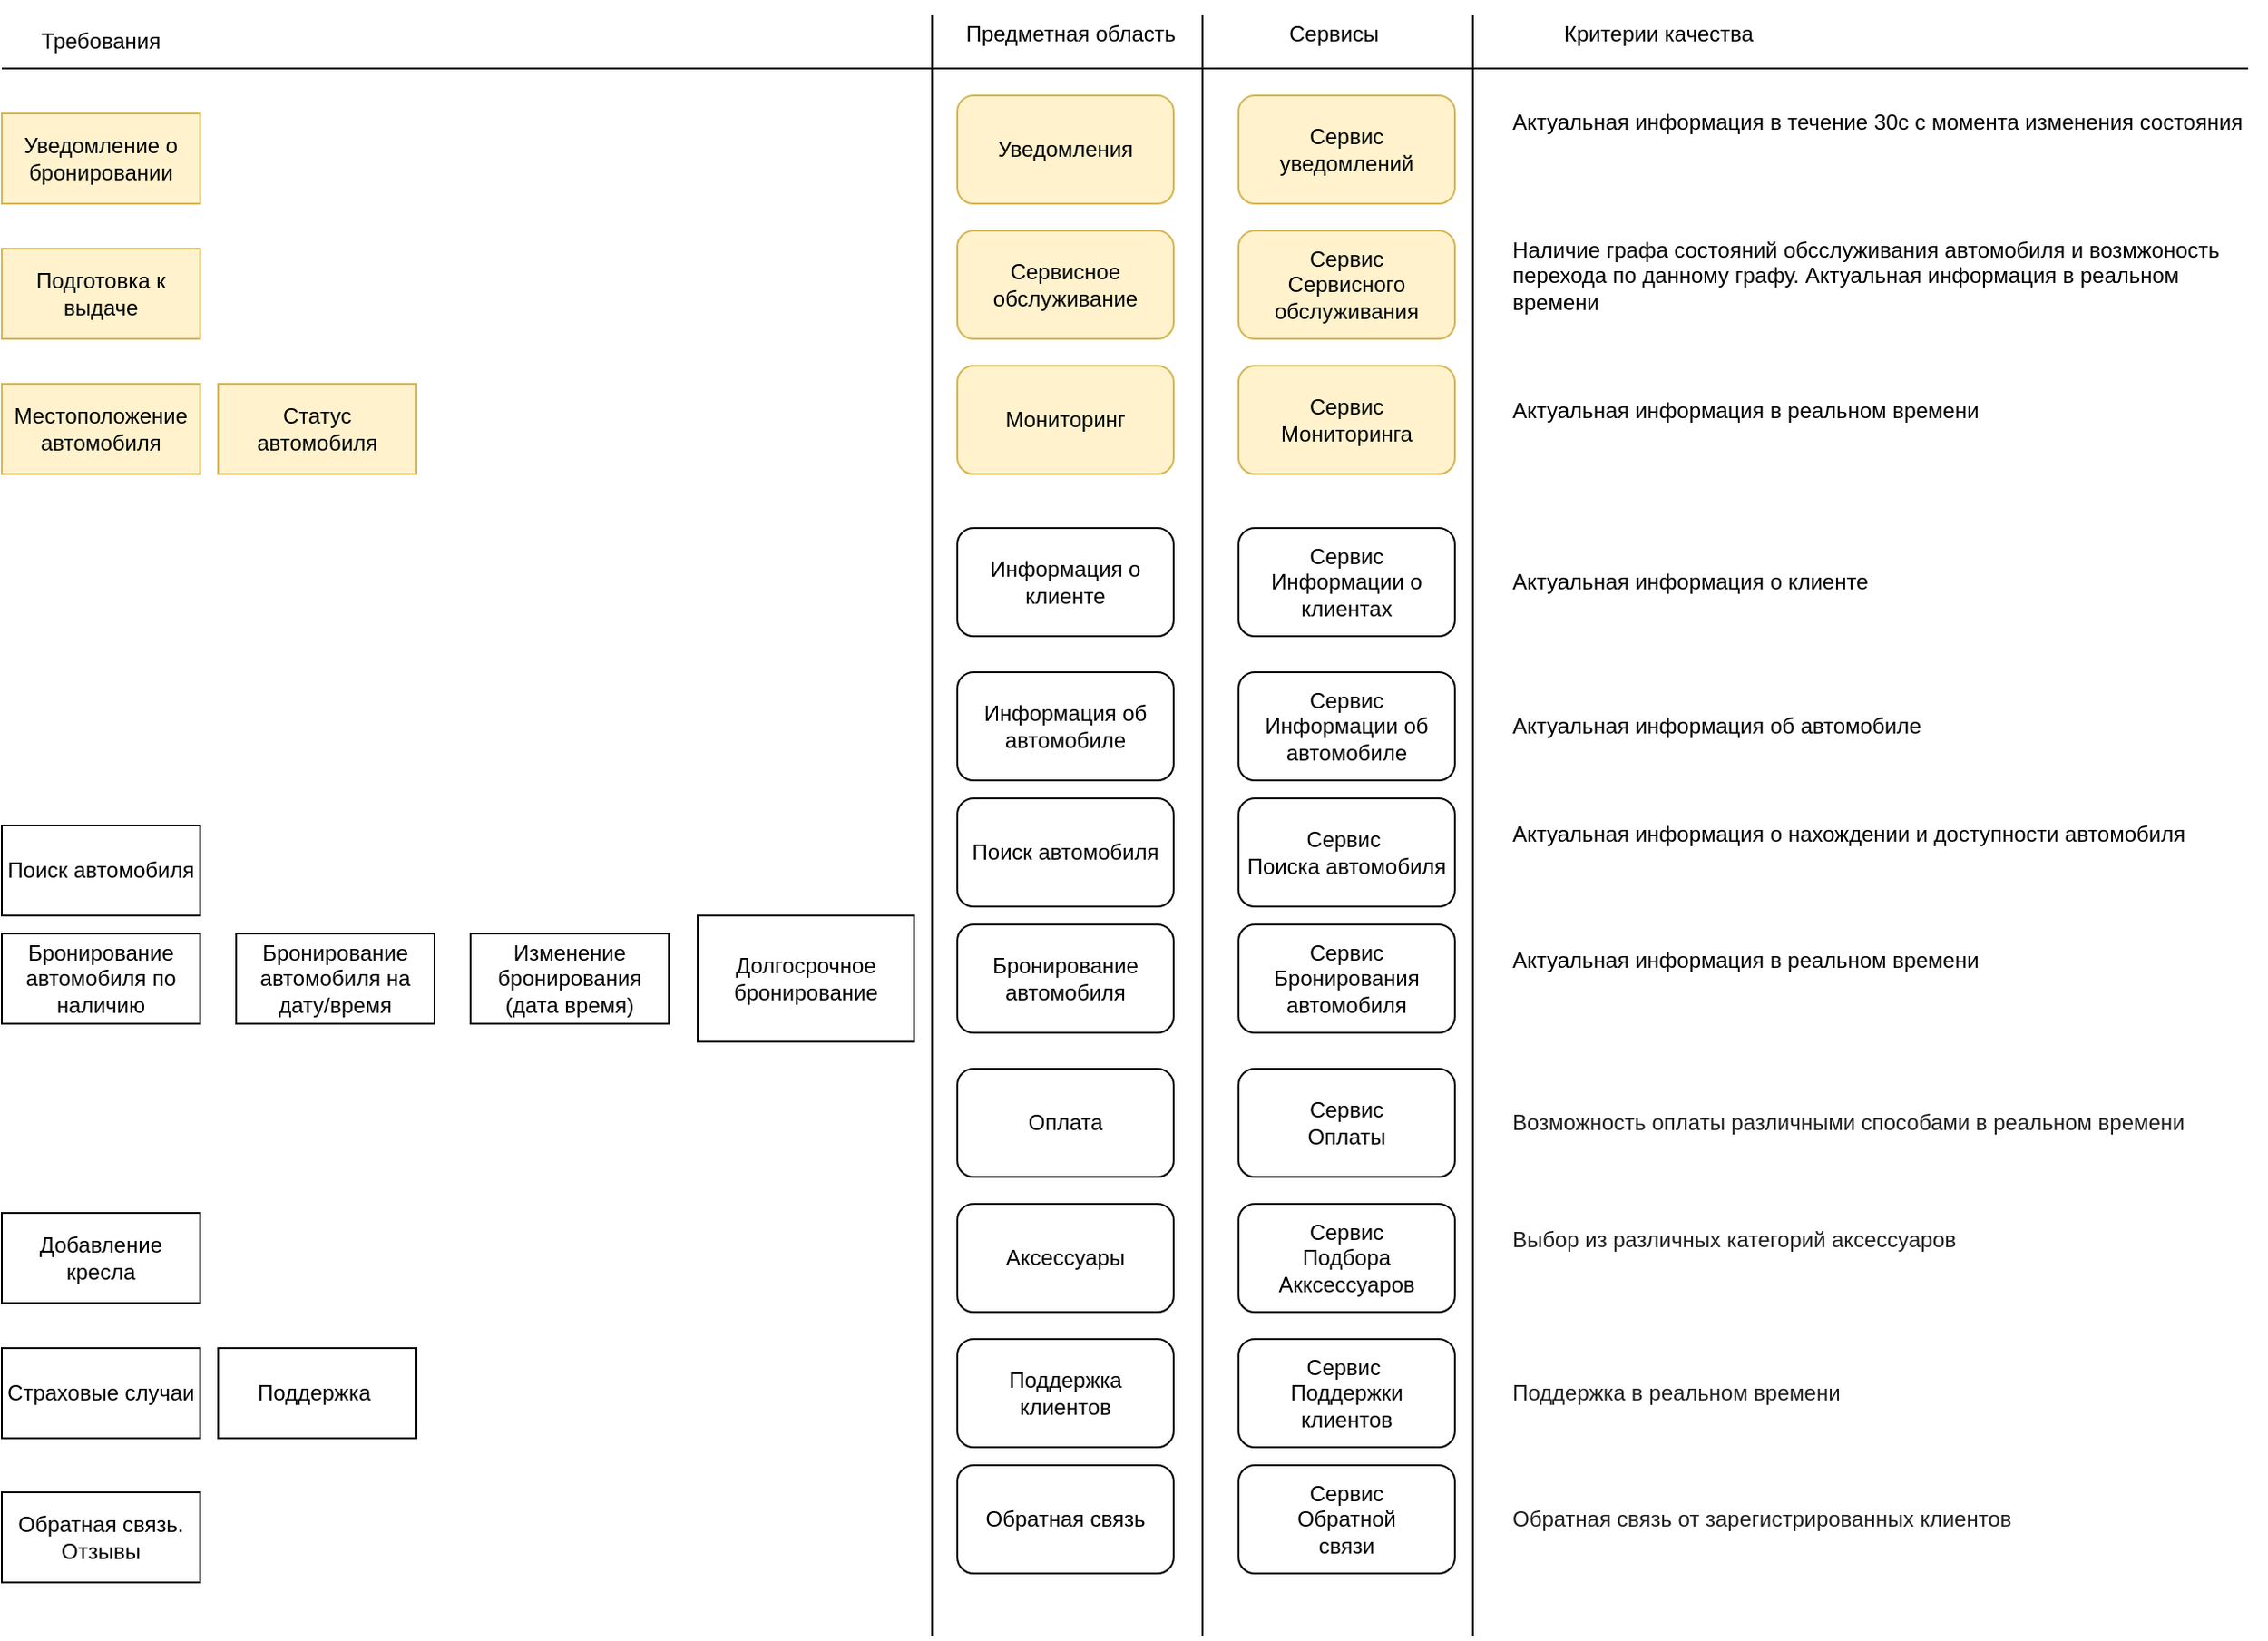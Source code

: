 <mxfile version="25.0.3">
  <diagram name="Страница — 1" id="cTIHMesXAAecEi_Y4hJ7">
    <mxGraphModel dx="2074" dy="1106" grid="1" gridSize="10" guides="1" tooltips="1" connect="1" arrows="1" fold="1" page="1" pageScale="1" pageWidth="827" pageHeight="1169" math="0" shadow="0">
      <root>
        <mxCell id="0" />
        <mxCell id="1" parent="0" />
        <mxCell id="epi0C_etYSSGbKdn1uX5-9" value="Поиск автомобиля" style="html=1;whiteSpace=wrap;" vertex="1" parent="1">
          <mxGeometry x="184" y="510" width="110" height="50" as="geometry" />
        </mxCell>
        <mxCell id="epi0C_etYSSGbKdn1uX5-10" value="Бронирование автомобиля по наличию" style="html=1;whiteSpace=wrap;" vertex="1" parent="1">
          <mxGeometry x="184" y="570" width="110" height="50" as="geometry" />
        </mxCell>
        <mxCell id="epi0C_etYSSGbKdn1uX5-12" value="Добавление кресла" style="html=1;whiteSpace=wrap;" vertex="1" parent="1">
          <mxGeometry x="184" y="725" width="110" height="50" as="geometry" />
        </mxCell>
        <mxCell id="epi0C_etYSSGbKdn1uX5-13" value="Бронирование автомобиля на дату/время" style="html=1;whiteSpace=wrap;" vertex="1" parent="1">
          <mxGeometry x="314" y="570" width="110" height="50" as="geometry" />
        </mxCell>
        <mxCell id="epi0C_etYSSGbKdn1uX5-14" value="Изменение бронирования (дата время)" style="html=1;whiteSpace=wrap;" vertex="1" parent="1">
          <mxGeometry x="444" y="570" width="110" height="50" as="geometry" />
        </mxCell>
        <mxCell id="epi0C_etYSSGbKdn1uX5-15" value="Поддержка&amp;nbsp;" style="html=1;whiteSpace=wrap;" vertex="1" parent="1">
          <mxGeometry x="304" y="800" width="110" height="50" as="geometry" />
        </mxCell>
        <mxCell id="epi0C_etYSSGbKdn1uX5-16" value="Страховые случаи" style="html=1;whiteSpace=wrap;" vertex="1" parent="1">
          <mxGeometry x="184" y="800" width="110" height="50" as="geometry" />
        </mxCell>
        <mxCell id="epi0C_etYSSGbKdn1uX5-18" value="Обратная связь.&lt;div&gt;Отзывы&lt;/div&gt;" style="html=1;whiteSpace=wrap;" vertex="1" parent="1">
          <mxGeometry x="184" y="880" width="110" height="50" as="geometry" />
        </mxCell>
        <mxCell id="epi0C_etYSSGbKdn1uX5-20" value="Статус автомобиля" style="html=1;whiteSpace=wrap;fillColor=#fff2cc;strokeColor=#d6b656;" vertex="1" parent="1">
          <mxGeometry x="304" y="265" width="110" height="50" as="geometry" />
        </mxCell>
        <mxCell id="epi0C_etYSSGbKdn1uX5-21" value="Уведомление о бронировании" style="html=1;whiteSpace=wrap;fillColor=#fff2cc;strokeColor=#d6b656;" vertex="1" parent="1">
          <mxGeometry x="184" y="115" width="110" height="50" as="geometry" />
        </mxCell>
        <mxCell id="epi0C_etYSSGbKdn1uX5-23" value="Подготовка к выдаче" style="html=1;whiteSpace=wrap;fillColor=#fff2cc;strokeColor=#d6b656;" vertex="1" parent="1">
          <mxGeometry x="184" y="190" width="110" height="50" as="geometry" />
        </mxCell>
        <mxCell id="epi0C_etYSSGbKdn1uX5-24" value="Долгосрочное бронирование" style="html=1;whiteSpace=wrap;" vertex="1" parent="1">
          <mxGeometry x="570" y="560" width="120" height="70" as="geometry" />
        </mxCell>
        <mxCell id="epi0C_etYSSGbKdn1uX5-28" value="&lt;div&gt;&lt;span style=&quot;background-color: initial;&quot;&gt;Информация о клиенте&lt;/span&gt;&lt;/div&gt;" style="rounded=1;whiteSpace=wrap;html=1;" vertex="1" parent="1">
          <mxGeometry x="714" y="345" width="120" height="60" as="geometry" />
        </mxCell>
        <mxCell id="epi0C_etYSSGbKdn1uX5-29" value="&lt;div&gt;&lt;span style=&quot;background-color: initial;&quot;&gt;Информация об автомобиле&lt;/span&gt;&lt;/div&gt;" style="rounded=1;whiteSpace=wrap;html=1;" vertex="1" parent="1">
          <mxGeometry x="714" y="425" width="120" height="60" as="geometry" />
        </mxCell>
        <mxCell id="epi0C_etYSSGbKdn1uX5-30" value="&lt;div&gt;&lt;span style=&quot;background-color: initial;&quot;&gt;Поиск автомобиля&lt;/span&gt;&lt;/div&gt;" style="rounded=1;whiteSpace=wrap;html=1;" vertex="1" parent="1">
          <mxGeometry x="714" y="495" width="120" height="60" as="geometry" />
        </mxCell>
        <mxCell id="epi0C_etYSSGbKdn1uX5-31" value="&lt;div&gt;&lt;span style=&quot;background-color: initial;&quot;&gt;Бронирование&lt;/span&gt;&lt;/div&gt;&lt;div&gt;&lt;span style=&quot;background-color: initial;&quot;&gt;автомобиля&lt;/span&gt;&lt;/div&gt;" style="rounded=1;whiteSpace=wrap;html=1;" vertex="1" parent="1">
          <mxGeometry x="714" y="565" width="120" height="60" as="geometry" />
        </mxCell>
        <mxCell id="epi0C_etYSSGbKdn1uX5-32" value="&lt;div&gt;&lt;span style=&quot;background-color: initial;&quot;&gt;Уведомления&lt;/span&gt;&lt;/div&gt;" style="rounded=1;whiteSpace=wrap;html=1;fillColor=#fff2cc;strokeColor=#d6b656;" vertex="1" parent="1">
          <mxGeometry x="714" y="105" width="120" height="60" as="geometry" />
        </mxCell>
        <mxCell id="epi0C_etYSSGbKdn1uX5-33" value="&lt;div&gt;&lt;span style=&quot;background-color: initial;&quot;&gt;Оплата&lt;/span&gt;&lt;/div&gt;" style="rounded=1;whiteSpace=wrap;html=1;" vertex="1" parent="1">
          <mxGeometry x="714" y="645" width="120" height="60" as="geometry" />
        </mxCell>
        <mxCell id="epi0C_etYSSGbKdn1uX5-34" value="&lt;div&gt;&lt;span style=&quot;background-color: initial;&quot;&gt;Аксессуары&lt;/span&gt;&lt;/div&gt;" style="rounded=1;whiteSpace=wrap;html=1;" vertex="1" parent="1">
          <mxGeometry x="714" y="720" width="120" height="60" as="geometry" />
        </mxCell>
        <mxCell id="epi0C_etYSSGbKdn1uX5-35" value="&lt;div&gt;&lt;span style=&quot;background-color: initial;&quot;&gt;Поддержка&lt;/span&gt;&lt;/div&gt;&lt;div&gt;&lt;span style=&quot;background-color: initial;&quot;&gt;клиентов&lt;/span&gt;&lt;/div&gt;" style="rounded=1;whiteSpace=wrap;html=1;" vertex="1" parent="1">
          <mxGeometry x="714" y="795" width="120" height="60" as="geometry" />
        </mxCell>
        <mxCell id="epi0C_etYSSGbKdn1uX5-36" value="&lt;div&gt;Обратная связь&lt;/div&gt;" style="rounded=1;whiteSpace=wrap;html=1;" vertex="1" parent="1">
          <mxGeometry x="714" y="865" width="120" height="60" as="geometry" />
        </mxCell>
        <mxCell id="epi0C_etYSSGbKdn1uX5-37" value="&lt;div&gt;&lt;span style=&quot;background-color: initial;&quot;&gt;Мониторинг&lt;/span&gt;&lt;/div&gt;" style="rounded=1;whiteSpace=wrap;html=1;fillColor=#fff2cc;strokeColor=#d6b656;" vertex="1" parent="1">
          <mxGeometry x="714" y="255" width="120" height="60" as="geometry" />
        </mxCell>
        <mxCell id="epi0C_etYSSGbKdn1uX5-38" value="Местоположение автомобиля" style="html=1;whiteSpace=wrap;fillColor=#fff2cc;strokeColor=#d6b656;" vertex="1" parent="1">
          <mxGeometry x="184" y="265" width="110" height="50" as="geometry" />
        </mxCell>
        <mxCell id="epi0C_etYSSGbKdn1uX5-39" value="&lt;div&gt;&lt;span style=&quot;background-color: initial;&quot;&gt;Сервисное обслуживание&lt;/span&gt;&lt;/div&gt;" style="rounded=1;whiteSpace=wrap;html=1;fillColor=#fff2cc;strokeColor=#d6b656;" vertex="1" parent="1">
          <mxGeometry x="714" y="180" width="120" height="60" as="geometry" />
        </mxCell>
        <mxCell id="epi0C_etYSSGbKdn1uX5-43" value="" style="endArrow=none;html=1;rounded=0;" edge="1" parent="1">
          <mxGeometry width="50" height="50" relative="1" as="geometry">
            <mxPoint x="850" y="960" as="sourcePoint" />
            <mxPoint x="850" y="60" as="targetPoint" />
          </mxGeometry>
        </mxCell>
        <mxCell id="epi0C_etYSSGbKdn1uX5-49" value="&lt;h1 style=&quot;margin-top: 0px;&quot;&gt;&lt;span style=&quot;font-weight: normal;&quot;&gt;&lt;font style=&quot;font-size: 12px;&quot;&gt;Предметная область&lt;/font&gt;&lt;/span&gt;&lt;/h1&gt;" style="text;html=1;align=center;verticalAlign=middle;whiteSpace=wrap;rounded=0;" vertex="1" parent="1">
          <mxGeometry x="714" y="60" width="126" height="30" as="geometry" />
        </mxCell>
        <mxCell id="epi0C_etYSSGbKdn1uX5-50" value="&lt;span style=&quot;text-align: left;&quot;&gt;Требования&lt;/span&gt;" style="text;html=1;align=center;verticalAlign=middle;whiteSpace=wrap;rounded=0;" vertex="1" parent="1">
          <mxGeometry x="209" y="60" width="60" height="30" as="geometry" />
        </mxCell>
        <mxCell id="epi0C_etYSSGbKdn1uX5-53" style="edgeStyle=orthogonalEdgeStyle;rounded=0;orthogonalLoop=1;jettySize=auto;html=1;exitX=0.5;exitY=1;exitDx=0;exitDy=0;" edge="1" parent="1" source="epi0C_etYSSGbKdn1uX5-50" target="epi0C_etYSSGbKdn1uX5-50">
          <mxGeometry relative="1" as="geometry" />
        </mxCell>
        <mxCell id="epi0C_etYSSGbKdn1uX5-54" value="" style="endArrow=none;html=1;rounded=0;" edge="1" parent="1">
          <mxGeometry width="50" height="50" relative="1" as="geometry">
            <mxPoint x="1430" y="90" as="sourcePoint" />
            <mxPoint x="184" y="90" as="targetPoint" />
          </mxGeometry>
        </mxCell>
        <mxCell id="epi0C_etYSSGbKdn1uX5-55" value="" style="endArrow=none;html=1;rounded=0;" edge="1" parent="1">
          <mxGeometry width="50" height="50" relative="1" as="geometry">
            <mxPoint x="700" y="60" as="sourcePoint" />
            <mxPoint x="700" y="960" as="targetPoint" />
          </mxGeometry>
        </mxCell>
        <mxCell id="epi0C_etYSSGbKdn1uX5-56" value="&lt;h1 style=&quot;margin-top: 0px;&quot;&gt;&lt;span style=&quot;font-size: 12px; font-weight: 400;&quot;&gt;Сервисы&lt;/span&gt;&lt;/h1&gt;" style="text;html=1;align=center;verticalAlign=middle;whiteSpace=wrap;rounded=0;" vertex="1" parent="1">
          <mxGeometry x="860" y="60" width="126" height="30" as="geometry" />
        </mxCell>
        <mxCell id="epi0C_etYSSGbKdn1uX5-57" value="&lt;div&gt;&lt;span style=&quot;background-color: initial;&quot;&gt;Сервис&lt;/span&gt;&lt;/div&gt;&lt;div&gt;&lt;span style=&quot;background-color: initial;&quot;&gt;уведомлений&lt;/span&gt;&lt;/div&gt;" style="rounded=1;whiteSpace=wrap;html=1;fillColor=#fff2cc;strokeColor=#d6b656;" vertex="1" parent="1">
          <mxGeometry x="870" y="105" width="120" height="60" as="geometry" />
        </mxCell>
        <mxCell id="epi0C_etYSSGbKdn1uX5-58" value="&lt;div&gt;&lt;span style=&quot;background-color: initial;&quot;&gt;Сервис&lt;/span&gt;&lt;/div&gt;&lt;div&gt;&lt;span style=&quot;background-color: initial;&quot;&gt;Сервисного обслуживания&lt;/span&gt;&lt;/div&gt;" style="rounded=1;whiteSpace=wrap;html=1;fillColor=#fff2cc;strokeColor=#d6b656;" vertex="1" parent="1">
          <mxGeometry x="870" y="180" width="120" height="60" as="geometry" />
        </mxCell>
        <mxCell id="epi0C_etYSSGbKdn1uX5-59" value="&lt;div&gt;Сервис&lt;span style=&quot;background-color: initial;&quot;&gt;&lt;/span&gt;&lt;/div&gt;&lt;div&gt;&lt;span style=&quot;background-color: initial;&quot;&gt;Мониторинга&lt;/span&gt;&lt;/div&gt;" style="rounded=1;whiteSpace=wrap;html=1;fillColor=#fff2cc;strokeColor=#d6b656;" vertex="1" parent="1">
          <mxGeometry x="870" y="255" width="120" height="60" as="geometry" />
        </mxCell>
        <mxCell id="epi0C_etYSSGbKdn1uX5-60" value="&lt;div&gt;&lt;span style=&quot;background-color: initial;&quot;&gt;Сервис И&lt;/span&gt;&lt;span style=&quot;background-color: initial;&quot;&gt;нформации о клиентах&lt;/span&gt;&lt;/div&gt;" style="rounded=1;whiteSpace=wrap;html=1;" vertex="1" parent="1">
          <mxGeometry x="870" y="345" width="120" height="60" as="geometry" />
        </mxCell>
        <mxCell id="epi0C_etYSSGbKdn1uX5-61" value="&lt;div&gt;&lt;span style=&quot;background-color: initial;&quot;&gt;Сервис&lt;/span&gt;&lt;/div&gt;&lt;div&gt;&lt;span style=&quot;background-color: initial;&quot;&gt;Информации об автомобиле&lt;/span&gt;&lt;/div&gt;" style="rounded=1;whiteSpace=wrap;html=1;" vertex="1" parent="1">
          <mxGeometry x="870" y="425" width="120" height="60" as="geometry" />
        </mxCell>
        <mxCell id="epi0C_etYSSGbKdn1uX5-62" value="&lt;div&gt;&lt;span style=&quot;background-color: initial;&quot;&gt;Сервис&amp;nbsp;&lt;/span&gt;&lt;/div&gt;&lt;div&gt;&lt;span style=&quot;background-color: initial;&quot;&gt;Поиска автомобиля&lt;/span&gt;&lt;/div&gt;" style="rounded=1;whiteSpace=wrap;html=1;" vertex="1" parent="1">
          <mxGeometry x="870" y="495" width="120" height="60" as="geometry" />
        </mxCell>
        <mxCell id="epi0C_etYSSGbKdn1uX5-63" value="&lt;div&gt;&lt;span style=&quot;background-color: initial;&quot;&gt;Сервис&lt;/span&gt;&lt;/div&gt;&lt;div&gt;&lt;span style=&quot;background-color: initial;&quot;&gt;Бронирования&lt;/span&gt;&lt;/div&gt;&lt;div&gt;&lt;span style=&quot;background-color: initial;&quot;&gt;автомобиля&lt;/span&gt;&lt;/div&gt;" style="rounded=1;whiteSpace=wrap;html=1;" vertex="1" parent="1">
          <mxGeometry x="870" y="565" width="120" height="60" as="geometry" />
        </mxCell>
        <mxCell id="epi0C_etYSSGbKdn1uX5-64" value="&lt;div&gt;Сервис&lt;span style=&quot;background-color: initial;&quot;&gt;&lt;/span&gt;&lt;/div&gt;&lt;div&gt;&lt;span style=&quot;background-color: initial;&quot;&gt;Оплаты&lt;/span&gt;&lt;/div&gt;" style="rounded=1;whiteSpace=wrap;html=1;" vertex="1" parent="1">
          <mxGeometry x="870" y="645" width="120" height="60" as="geometry" />
        </mxCell>
        <mxCell id="epi0C_etYSSGbKdn1uX5-65" value="&lt;div&gt;&lt;span style=&quot;background-color: initial;&quot;&gt;Сервис&lt;/span&gt;&lt;/div&gt;&lt;div&gt;&lt;span style=&quot;background-color: initial;&quot;&gt;Подбора Акксессуаров&lt;/span&gt;&lt;/div&gt;" style="rounded=1;whiteSpace=wrap;html=1;" vertex="1" parent="1">
          <mxGeometry x="870" y="720" width="120" height="60" as="geometry" />
        </mxCell>
        <mxCell id="epi0C_etYSSGbKdn1uX5-66" value="&lt;div&gt;&lt;span style=&quot;background-color: initial;&quot;&gt;Сервис&amp;nbsp;&lt;/span&gt;&lt;/div&gt;&lt;div&gt;&lt;span style=&quot;background-color: initial;&quot;&gt;Поддержки&lt;/span&gt;&lt;/div&gt;&lt;div&gt;&lt;span style=&quot;background-color: initial;&quot;&gt;клиентов&lt;/span&gt;&lt;/div&gt;" style="rounded=1;whiteSpace=wrap;html=1;" vertex="1" parent="1">
          <mxGeometry x="870" y="795" width="120" height="60" as="geometry" />
        </mxCell>
        <mxCell id="epi0C_etYSSGbKdn1uX5-67" value="&lt;div&gt;&lt;span style=&quot;background-color: initial;&quot;&gt;Сервис&lt;/span&gt;&lt;/div&gt;&lt;div&gt;Обратной&lt;/div&gt;&lt;div&gt;&lt;span style=&quot;background-color: initial;&quot;&gt;связи&lt;/span&gt;&lt;/div&gt;" style="rounded=1;whiteSpace=wrap;html=1;" vertex="1" parent="1">
          <mxGeometry x="870" y="865" width="120" height="60" as="geometry" />
        </mxCell>
        <mxCell id="epi0C_etYSSGbKdn1uX5-71" value="" style="endArrow=none;html=1;rounded=0;" edge="1" parent="1">
          <mxGeometry width="50" height="50" relative="1" as="geometry">
            <mxPoint x="1000" y="960" as="sourcePoint" />
            <mxPoint x="1000" y="60" as="targetPoint" />
          </mxGeometry>
        </mxCell>
        <mxCell id="epi0C_etYSSGbKdn1uX5-72" value="&lt;h1 style=&quot;margin-top: 0px;&quot;&gt;&lt;span style=&quot;font-size: 12px; font-weight: 400;&quot;&gt;Критерии качества&lt;/span&gt;&lt;/h1&gt;" style="text;html=1;align=center;verticalAlign=middle;whiteSpace=wrap;rounded=0;" vertex="1" parent="1">
          <mxGeometry x="1040" y="60" width="126" height="30" as="geometry" />
        </mxCell>
        <mxCell id="epi0C_etYSSGbKdn1uX5-73" value="Актуальная информация в течение 30с с момента изменения состояния" style="text;html=1;align=left;verticalAlign=middle;whiteSpace=wrap;rounded=0;" vertex="1" parent="1">
          <mxGeometry x="1020" y="105" width="420" height="30" as="geometry" />
        </mxCell>
        <mxCell id="epi0C_etYSSGbKdn1uX5-74" value="&lt;div&gt;&lt;div&gt;Наличие графа состояний обсслуживания автомобиля и возмжоность перехода по данному графу.&amp;nbsp;&lt;span style=&quot;background-color: initial;&quot;&gt;Актуальная информация в реальном времени&lt;/span&gt;&lt;/div&gt;&lt;/div&gt;" style="text;html=1;align=left;verticalAlign=middle;whiteSpace=wrap;rounded=0;" vertex="1" parent="1">
          <mxGeometry x="1020" y="190" width="420" height="30" as="geometry" />
        </mxCell>
        <mxCell id="epi0C_etYSSGbKdn1uX5-75" value="Актуальная информация в реальном времени" style="text;html=1;align=left;verticalAlign=middle;whiteSpace=wrap;rounded=0;" vertex="1" parent="1">
          <mxGeometry x="1020" y="265" width="420" height="30" as="geometry" />
        </mxCell>
        <mxCell id="epi0C_etYSSGbKdn1uX5-76" value="Актуальная информация о клиенте" style="text;html=1;align=left;verticalAlign=middle;whiteSpace=wrap;rounded=0;" vertex="1" parent="1">
          <mxGeometry x="1020" y="360" width="420" height="30" as="geometry" />
        </mxCell>
        <mxCell id="epi0C_etYSSGbKdn1uX5-77" value="Актуальная информация об автомобиле" style="text;html=1;align=left;verticalAlign=middle;whiteSpace=wrap;rounded=0;" vertex="1" parent="1">
          <mxGeometry x="1020" y="440" width="420" height="30" as="geometry" />
        </mxCell>
        <mxCell id="epi0C_etYSSGbKdn1uX5-78" value="Актуальная информация о нахождении и доступности автомобиля" style="text;html=1;align=left;verticalAlign=middle;whiteSpace=wrap;rounded=0;" vertex="1" parent="1">
          <mxGeometry x="1020" y="500" width="420" height="30" as="geometry" />
        </mxCell>
        <mxCell id="epi0C_etYSSGbKdn1uX5-79" value="Актуальная информация в реальном времени" style="text;html=1;align=left;verticalAlign=middle;whiteSpace=wrap;rounded=0;" vertex="1" parent="1">
          <mxGeometry x="1020" y="570" width="420" height="30" as="geometry" />
        </mxCell>
        <mxCell id="epi0C_etYSSGbKdn1uX5-80" value="&lt;span style=&quot;color: rgb(31, 31, 31); font-family: &amp;quot;Google Sans&amp;quot;, Arial, sans-serif; background-color: rgb(255, 255, 255);&quot;&gt;&lt;font&gt;Возможность оплаты различными способами в реальном времени&lt;/font&gt;&lt;/span&gt;" style="text;html=1;align=left;verticalAlign=middle;whiteSpace=wrap;rounded=0;" vertex="1" parent="1">
          <mxGeometry x="1020" y="660" width="420" height="30" as="geometry" />
        </mxCell>
        <mxCell id="epi0C_etYSSGbKdn1uX5-81" value="&lt;span style=&quot;color: rgb(31, 31, 31); font-family: &amp;quot;Google Sans&amp;quot;, Arial, sans-serif; background-color: rgb(255, 255, 255);&quot;&gt;&lt;font&gt;Выбор из различных категорий аксессуаров&lt;/font&gt;&lt;/span&gt;" style="text;html=1;align=left;verticalAlign=middle;whiteSpace=wrap;rounded=0;" vertex="1" parent="1">
          <mxGeometry x="1020" y="725" width="420" height="30" as="geometry" />
        </mxCell>
        <mxCell id="epi0C_etYSSGbKdn1uX5-82" value="&lt;font face=&quot;Google Sans, Arial, sans-serif&quot; color=&quot;#1f1f1f&quot;&gt;&lt;span style=&quot;background-color: rgb(255, 255, 255);&quot;&gt;Поддержка в реальн&lt;/span&gt;&lt;/font&gt;&lt;span style=&quot;background-color: rgb(255, 255, 255); color: rgb(31, 31, 31); font-family: &amp;quot;Google Sans&amp;quot;, Arial, sans-serif;&quot;&gt;ом времени&lt;/span&gt;" style="text;html=1;align=left;verticalAlign=middle;whiteSpace=wrap;rounded=0;" vertex="1" parent="1">
          <mxGeometry x="1020" y="810" width="420" height="30" as="geometry" />
        </mxCell>
        <mxCell id="epi0C_etYSSGbKdn1uX5-83" value="&lt;font face=&quot;Google Sans, Arial, sans-serif&quot; color=&quot;#1f1f1f&quot;&gt;&lt;span style=&quot;background-color: rgb(255, 255, 255);&quot;&gt;Обратная связь от зарегистрированных клиентов&lt;/span&gt;&lt;/font&gt;" style="text;html=1;align=left;verticalAlign=middle;whiteSpace=wrap;rounded=0;" vertex="1" parent="1">
          <mxGeometry x="1020" y="880" width="420" height="30" as="geometry" />
        </mxCell>
      </root>
    </mxGraphModel>
  </diagram>
</mxfile>
